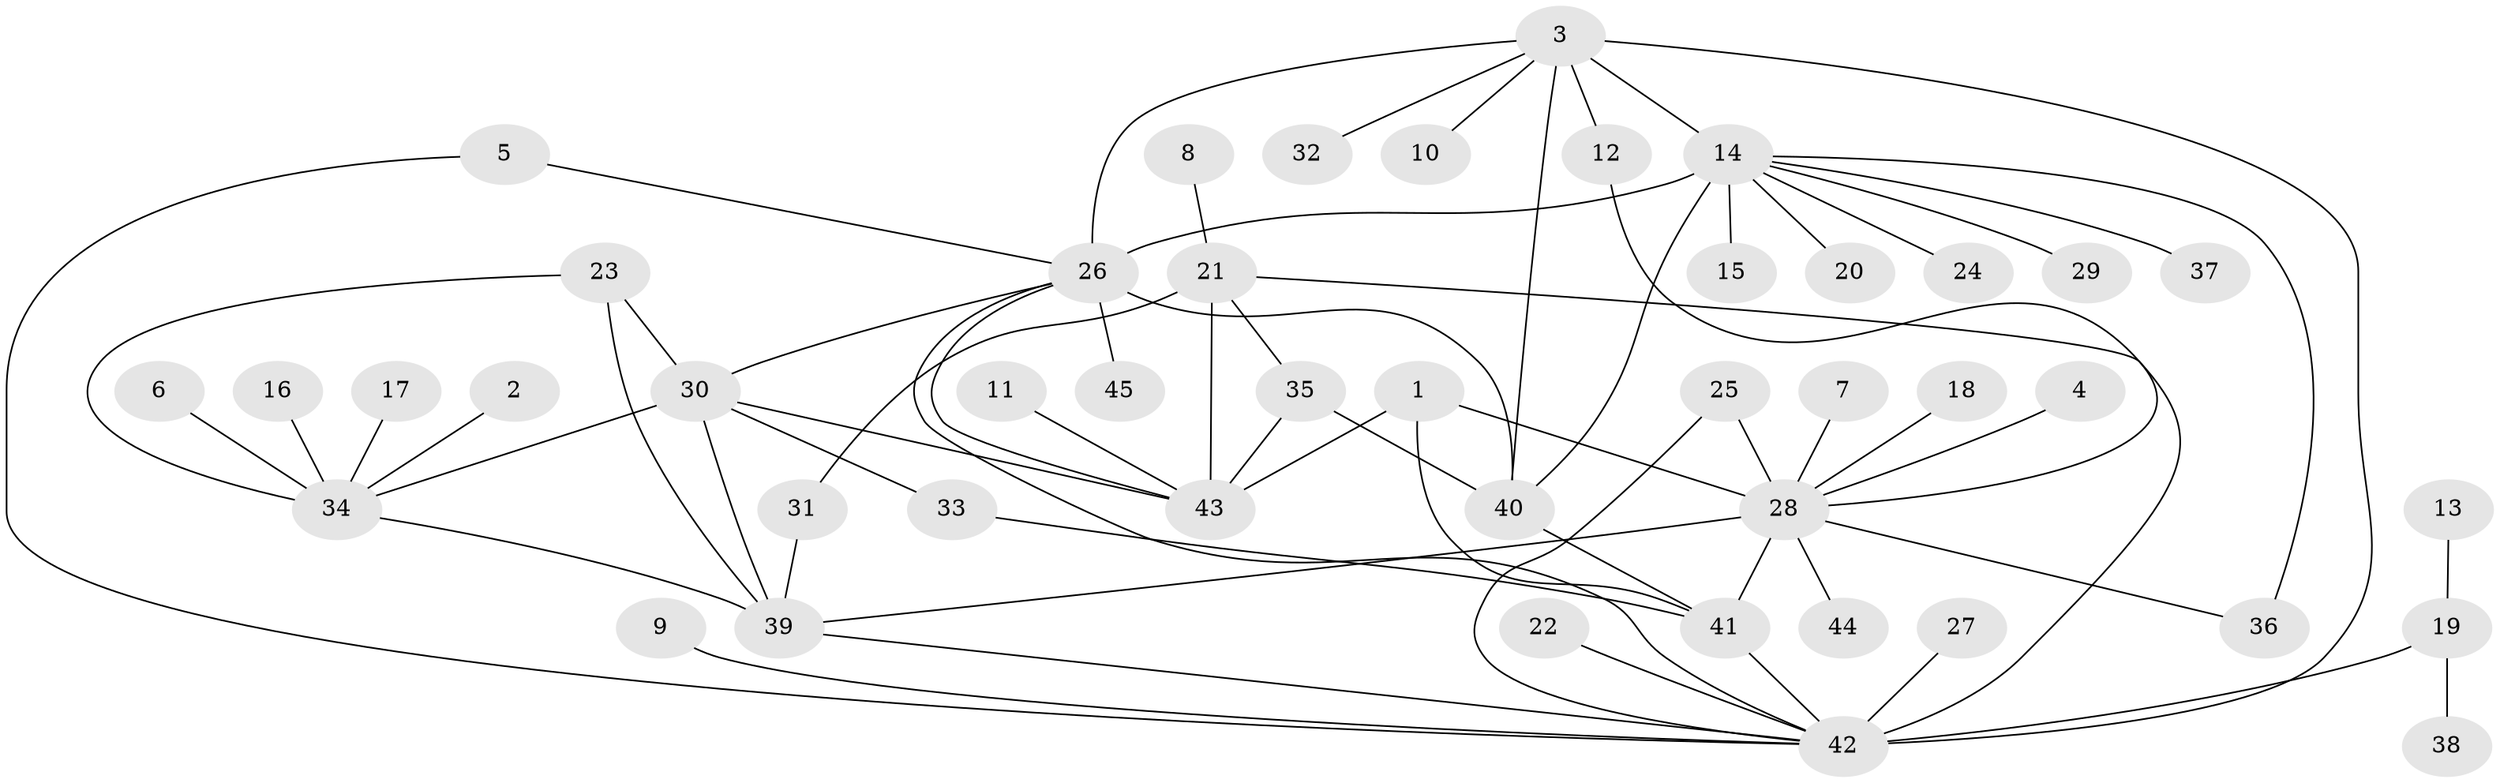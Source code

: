 // original degree distribution, {6: 0.05357142857142857, 5: 0.017857142857142856, 9: 0.03571428571428571, 4: 0.044642857142857144, 8: 0.017857142857142856, 15: 0.008928571428571428, 11: 0.026785714285714284, 10: 0.026785714285714284, 7: 0.008928571428571428, 1: 0.5892857142857143, 2: 0.14285714285714285, 3: 0.026785714285714284}
// Generated by graph-tools (version 1.1) at 2025/37/03/04/25 23:37:38]
// undirected, 45 vertices, 66 edges
graph export_dot {
  node [color=gray90,style=filled];
  1;
  2;
  3;
  4;
  5;
  6;
  7;
  8;
  9;
  10;
  11;
  12;
  13;
  14;
  15;
  16;
  17;
  18;
  19;
  20;
  21;
  22;
  23;
  24;
  25;
  26;
  27;
  28;
  29;
  30;
  31;
  32;
  33;
  34;
  35;
  36;
  37;
  38;
  39;
  40;
  41;
  42;
  43;
  44;
  45;
  1 -- 28 [weight=1.0];
  1 -- 41 [weight=3.0];
  1 -- 43 [weight=1.0];
  2 -- 34 [weight=1.0];
  3 -- 10 [weight=1.0];
  3 -- 12 [weight=1.0];
  3 -- 14 [weight=2.0];
  3 -- 26 [weight=1.0];
  3 -- 32 [weight=1.0];
  3 -- 40 [weight=1.0];
  3 -- 42 [weight=1.0];
  4 -- 28 [weight=1.0];
  5 -- 26 [weight=1.0];
  5 -- 42 [weight=1.0];
  6 -- 34 [weight=1.0];
  7 -- 28 [weight=1.0];
  8 -- 21 [weight=1.0];
  9 -- 42 [weight=1.0];
  11 -- 43 [weight=1.0];
  12 -- 28 [weight=1.0];
  13 -- 19 [weight=1.0];
  14 -- 15 [weight=1.0];
  14 -- 20 [weight=1.0];
  14 -- 24 [weight=1.0];
  14 -- 26 [weight=2.0];
  14 -- 29 [weight=1.0];
  14 -- 36 [weight=1.0];
  14 -- 37 [weight=1.0];
  14 -- 40 [weight=2.0];
  16 -- 34 [weight=1.0];
  17 -- 34 [weight=1.0];
  18 -- 28 [weight=1.0];
  19 -- 38 [weight=1.0];
  19 -- 42 [weight=4.0];
  21 -- 31 [weight=1.0];
  21 -- 35 [weight=3.0];
  21 -- 42 [weight=1.0];
  21 -- 43 [weight=3.0];
  22 -- 42 [weight=1.0];
  23 -- 30 [weight=2.0];
  23 -- 34 [weight=2.0];
  23 -- 39 [weight=2.0];
  25 -- 28 [weight=1.0];
  25 -- 42 [weight=1.0];
  26 -- 30 [weight=1.0];
  26 -- 40 [weight=1.0];
  26 -- 42 [weight=1.0];
  26 -- 43 [weight=1.0];
  26 -- 45 [weight=1.0];
  27 -- 42 [weight=1.0];
  28 -- 36 [weight=1.0];
  28 -- 39 [weight=1.0];
  28 -- 41 [weight=3.0];
  28 -- 44 [weight=1.0];
  30 -- 33 [weight=1.0];
  30 -- 34 [weight=1.0];
  30 -- 39 [weight=1.0];
  30 -- 43 [weight=1.0];
  31 -- 39 [weight=1.0];
  33 -- 41 [weight=1.0];
  34 -- 39 [weight=1.0];
  35 -- 40 [weight=1.0];
  35 -- 43 [weight=1.0];
  39 -- 42 [weight=1.0];
  40 -- 41 [weight=1.0];
  41 -- 42 [weight=1.0];
}
